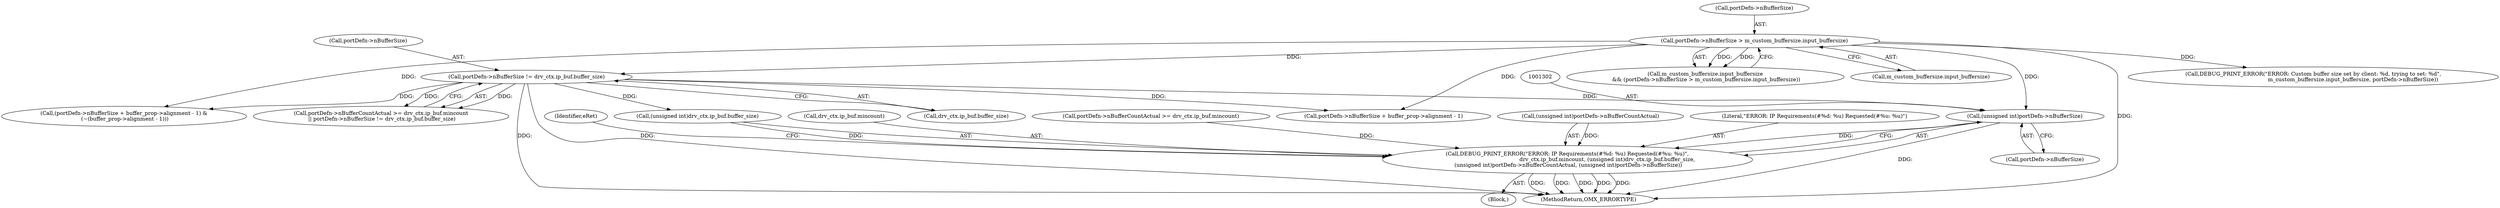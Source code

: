 digraph "0_Android_560ccdb509a7b86186fac0fce1b25bd9a3e6a6e8_2@pointer" {
"1001301" [label="(Call,(unsigned int)portDefn->nBufferSize)"];
"1001222" [label="(Call,portDefn->nBufferSize != drv_ctx.ip_buf.buffer_size)"];
"1001191" [label="(Call,portDefn->nBufferSize > m_custom_buffersize.input_buffersize)"];
"1001282" [label="(Call,DEBUG_PRINT_ERROR(\"ERROR: IP Requirements(#%d: %u) Requested(#%u: %u)\",\n                                               drv_ctx.ip_buf.mincount, (unsigned int)drv_ctx.ip_buf.buffer_size,\n (unsigned int)portDefn->nBufferCountActual, (unsigned int)portDefn->nBufferSize))"];
"1001296" [label="(Call,(unsigned int)portDefn->nBufferCountActual)"];
"1001282" [label="(Call,DEBUG_PRINT_ERROR(\"ERROR: IP Requirements(#%d: %u) Requested(#%u: %u)\",\n                                               drv_ctx.ip_buf.mincount, (unsigned int)drv_ctx.ip_buf.buffer_size,\n (unsigned int)portDefn->nBufferCountActual, (unsigned int)portDefn->nBufferSize))"];
"1001281" [label="(Block,)"];
"1001222" [label="(Call,portDefn->nBufferSize != drv_ctx.ip_buf.buffer_size)"];
"1001283" [label="(Literal,\"ERROR: IP Requirements(#%d: %u) Requested(#%u: %u)\")"];
"1001199" [label="(Call,DEBUG_PRINT_ERROR(\"ERROR: Custom buffer size set by client: %d, trying to set: %d\",\n                                               m_custom_buffersize.input_buffersize, portDefn->nBufferSize))"];
"1001301" [label="(Call,(unsigned int)portDefn->nBufferSize)"];
"1001258" [label="(Call,portDefn->nBufferSize + buffer_prop->alignment - 1)"];
"1001303" [label="(Call,portDefn->nBufferSize)"];
"1001307" [label="(Identifier,eRet)"];
"1003102" [label="(MethodReturn,OMX_ERRORTYPE)"];
"1001284" [label="(Call,drv_ctx.ip_buf.mincount)"];
"1001226" [label="(Call,drv_ctx.ip_buf.buffer_size)"];
"1001213" [label="(Call,portDefn->nBufferCountActual >= drv_ctx.ip_buf.mincount)"];
"1001191" [label="(Call,portDefn->nBufferSize > m_custom_buffersize.input_buffersize)"];
"1001257" [label="(Call,(portDefn->nBufferSize + buffer_prop->alignment - 1) &\n (~(buffer_prop->alignment - 1)))"];
"1001212" [label="(Call,portDefn->nBufferCountActual >= drv_ctx.ip_buf.mincount\n || portDefn->nBufferSize != drv_ctx.ip_buf.buffer_size)"];
"1001187" [label="(Call,m_custom_buffersize.input_buffersize\n && (portDefn->nBufferSize > m_custom_buffersize.input_buffersize))"];
"1001223" [label="(Call,portDefn->nBufferSize)"];
"1001195" [label="(Call,m_custom_buffersize.input_buffersize)"];
"1001192" [label="(Call,portDefn->nBufferSize)"];
"1001289" [label="(Call,(unsigned int)drv_ctx.ip_buf.buffer_size)"];
"1001301" -> "1001282"  [label="AST: "];
"1001301" -> "1001303"  [label="CFG: "];
"1001302" -> "1001301"  [label="AST: "];
"1001303" -> "1001301"  [label="AST: "];
"1001282" -> "1001301"  [label="CFG: "];
"1001301" -> "1003102"  [label="DDG: "];
"1001301" -> "1001282"  [label="DDG: "];
"1001222" -> "1001301"  [label="DDG: "];
"1001191" -> "1001301"  [label="DDG: "];
"1001222" -> "1001212"  [label="AST: "];
"1001222" -> "1001226"  [label="CFG: "];
"1001223" -> "1001222"  [label="AST: "];
"1001226" -> "1001222"  [label="AST: "];
"1001212" -> "1001222"  [label="CFG: "];
"1001222" -> "1003102"  [label="DDG: "];
"1001222" -> "1003102"  [label="DDG: "];
"1001222" -> "1001212"  [label="DDG: "];
"1001222" -> "1001212"  [label="DDG: "];
"1001191" -> "1001222"  [label="DDG: "];
"1001222" -> "1001257"  [label="DDG: "];
"1001222" -> "1001258"  [label="DDG: "];
"1001222" -> "1001289"  [label="DDG: "];
"1001191" -> "1001187"  [label="AST: "];
"1001191" -> "1001195"  [label="CFG: "];
"1001192" -> "1001191"  [label="AST: "];
"1001195" -> "1001191"  [label="AST: "];
"1001187" -> "1001191"  [label="CFG: "];
"1001191" -> "1003102"  [label="DDG: "];
"1001191" -> "1001187"  [label="DDG: "];
"1001191" -> "1001187"  [label="DDG: "];
"1001191" -> "1001199"  [label="DDG: "];
"1001191" -> "1001257"  [label="DDG: "];
"1001191" -> "1001258"  [label="DDG: "];
"1001282" -> "1001281"  [label="AST: "];
"1001283" -> "1001282"  [label="AST: "];
"1001284" -> "1001282"  [label="AST: "];
"1001289" -> "1001282"  [label="AST: "];
"1001296" -> "1001282"  [label="AST: "];
"1001307" -> "1001282"  [label="CFG: "];
"1001282" -> "1003102"  [label="DDG: "];
"1001282" -> "1003102"  [label="DDG: "];
"1001282" -> "1003102"  [label="DDG: "];
"1001282" -> "1003102"  [label="DDG: "];
"1001282" -> "1003102"  [label="DDG: "];
"1001213" -> "1001282"  [label="DDG: "];
"1001289" -> "1001282"  [label="DDG: "];
"1001296" -> "1001282"  [label="DDG: "];
}
